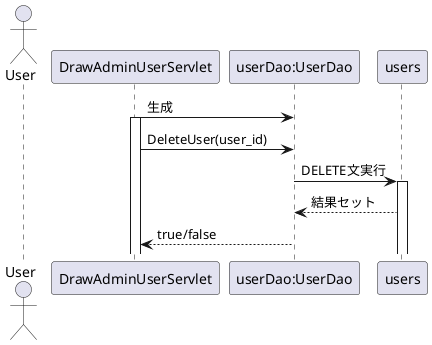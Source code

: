 @startuml 
actor User
participant "DrawAdminUserServlet" as A
participant "userDao:UserDao" as B
participant "users" as C
A -> B: 生成
activate A
A -> B: DeleteUser(user_id)
B -> C: DELETE文実行
activate C
C --> B: 結果セット
B --> A: true/false
@enduml